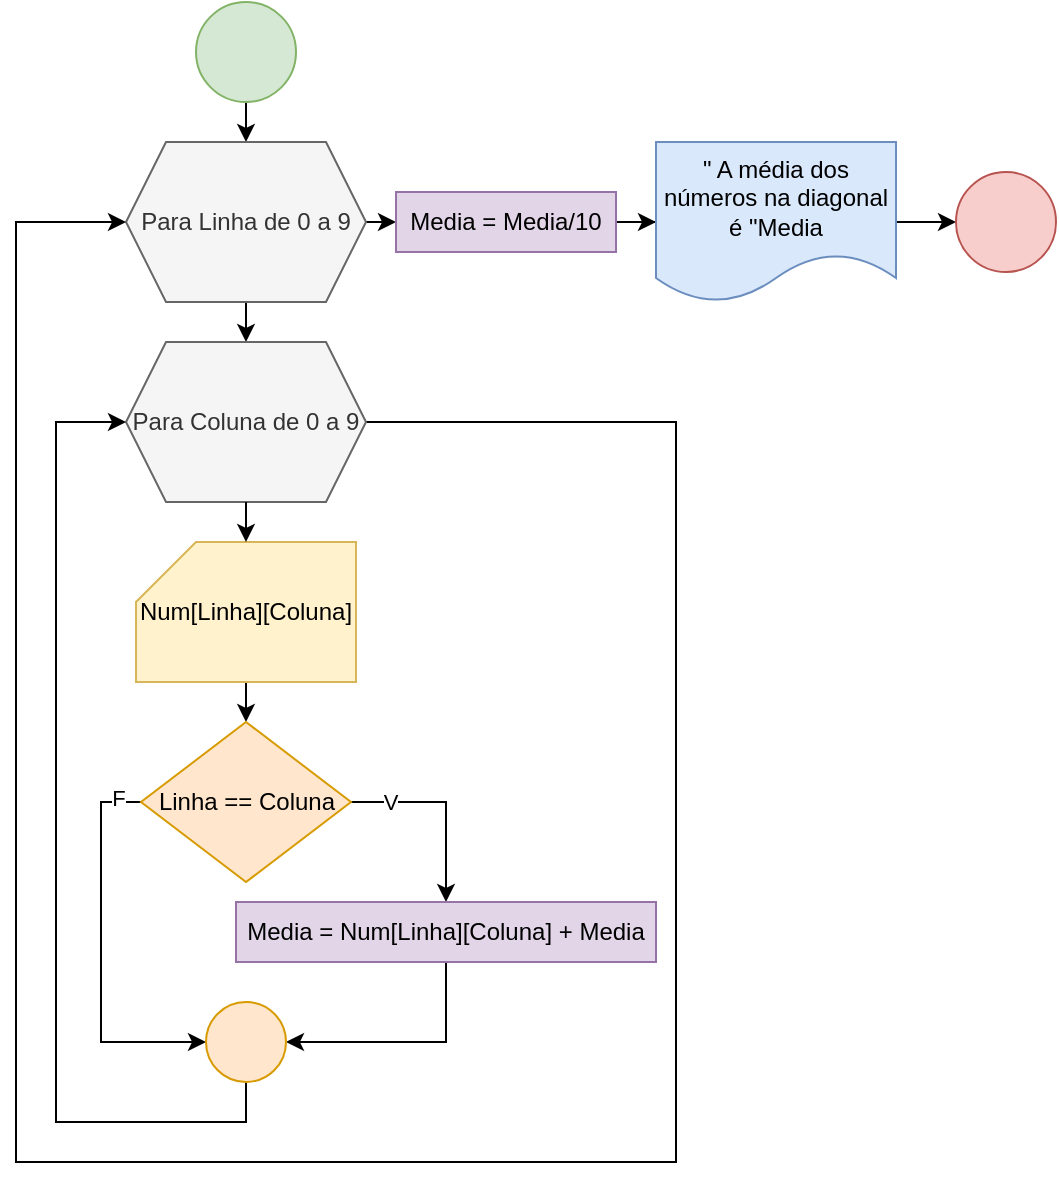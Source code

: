 <mxfile version="24.7.17">
  <diagram name="Página-1" id="-J29hBydkRmCnbDiWC_q">
    <mxGraphModel dx="1042" dy="565" grid="1" gridSize="10" guides="1" tooltips="1" connect="1" arrows="1" fold="1" page="1" pageScale="1" pageWidth="827" pageHeight="1169" math="0" shadow="0">
      <root>
        <mxCell id="0" />
        <mxCell id="1" parent="0" />
        <mxCell id="cUpWdKY2FXg7uycx74yj-3" style="edgeStyle=orthogonalEdgeStyle;rounded=0;orthogonalLoop=1;jettySize=auto;html=1;exitX=0.5;exitY=1;exitDx=0;exitDy=0;entryX=0.5;entryY=0;entryDx=0;entryDy=0;" edge="1" parent="1" source="cUpWdKY2FXg7uycx74yj-1" target="cUpWdKY2FXg7uycx74yj-2">
          <mxGeometry relative="1" as="geometry" />
        </mxCell>
        <mxCell id="cUpWdKY2FXg7uycx74yj-1" value="" style="ellipse;whiteSpace=wrap;html=1;aspect=fixed;fillColor=#d5e8d4;strokeColor=#82b366;" vertex="1" parent="1">
          <mxGeometry x="370" y="30" width="50" height="50" as="geometry" />
        </mxCell>
        <mxCell id="cUpWdKY2FXg7uycx74yj-6" style="edgeStyle=orthogonalEdgeStyle;rounded=0;orthogonalLoop=1;jettySize=auto;html=1;exitX=0.5;exitY=1;exitDx=0;exitDy=0;entryX=0.5;entryY=0;entryDx=0;entryDy=0;" edge="1" parent="1" source="cUpWdKY2FXg7uycx74yj-2" target="cUpWdKY2FXg7uycx74yj-5">
          <mxGeometry relative="1" as="geometry" />
        </mxCell>
        <mxCell id="cUpWdKY2FXg7uycx74yj-22" style="edgeStyle=orthogonalEdgeStyle;rounded=0;orthogonalLoop=1;jettySize=auto;html=1;exitX=1;exitY=0.5;exitDx=0;exitDy=0;entryX=0;entryY=0.5;entryDx=0;entryDy=0;" edge="1" parent="1" source="cUpWdKY2FXg7uycx74yj-2" target="cUpWdKY2FXg7uycx74yj-21">
          <mxGeometry relative="1" as="geometry" />
        </mxCell>
        <mxCell id="cUpWdKY2FXg7uycx74yj-2" value="Para Linha de 0 a 9" style="shape=hexagon;perimeter=hexagonPerimeter2;whiteSpace=wrap;html=1;fixedSize=1;fillColor=#f5f5f5;fontColor=#333333;strokeColor=#666666;" vertex="1" parent="1">
          <mxGeometry x="335" y="100" width="120" height="80" as="geometry" />
        </mxCell>
        <mxCell id="cUpWdKY2FXg7uycx74yj-11" style="edgeStyle=orthogonalEdgeStyle;rounded=0;orthogonalLoop=1;jettySize=auto;html=1;exitX=0.5;exitY=1;exitDx=0;exitDy=0;exitPerimeter=0;entryX=0.5;entryY=0;entryDx=0;entryDy=0;" edge="1" parent="1" source="cUpWdKY2FXg7uycx74yj-4" target="cUpWdKY2FXg7uycx74yj-10">
          <mxGeometry relative="1" as="geometry" />
        </mxCell>
        <mxCell id="cUpWdKY2FXg7uycx74yj-4" value="Num[Linha][Coluna]" style="shape=card;whiteSpace=wrap;html=1;fillColor=#fff2cc;strokeColor=#d6b656;" vertex="1" parent="1">
          <mxGeometry x="340" y="300" width="110" height="70" as="geometry" />
        </mxCell>
        <mxCell id="cUpWdKY2FXg7uycx74yj-20" style="edgeStyle=orthogonalEdgeStyle;rounded=0;orthogonalLoop=1;jettySize=auto;html=1;exitX=1;exitY=0.5;exitDx=0;exitDy=0;entryX=0;entryY=0.5;entryDx=0;entryDy=0;" edge="1" parent="1" source="cUpWdKY2FXg7uycx74yj-5" target="cUpWdKY2FXg7uycx74yj-2">
          <mxGeometry relative="1" as="geometry">
            <Array as="points">
              <mxPoint x="610" y="240" />
              <mxPoint x="610" y="610" />
              <mxPoint x="280" y="610" />
              <mxPoint x="280" y="140" />
            </Array>
          </mxGeometry>
        </mxCell>
        <mxCell id="cUpWdKY2FXg7uycx74yj-5" value="Para Coluna de 0 a 9" style="shape=hexagon;perimeter=hexagonPerimeter2;whiteSpace=wrap;html=1;fixedSize=1;fillColor=#f5f5f5;fontColor=#333333;strokeColor=#666666;" vertex="1" parent="1">
          <mxGeometry x="335" y="200" width="120" height="80" as="geometry" />
        </mxCell>
        <mxCell id="cUpWdKY2FXg7uycx74yj-7" style="edgeStyle=orthogonalEdgeStyle;rounded=0;orthogonalLoop=1;jettySize=auto;html=1;exitX=0.5;exitY=1;exitDx=0;exitDy=0;entryX=0.5;entryY=0;entryDx=0;entryDy=0;entryPerimeter=0;" edge="1" parent="1" source="cUpWdKY2FXg7uycx74yj-5" target="cUpWdKY2FXg7uycx74yj-4">
          <mxGeometry relative="1" as="geometry" />
        </mxCell>
        <mxCell id="cUpWdKY2FXg7uycx74yj-13" style="edgeStyle=orthogonalEdgeStyle;rounded=0;orthogonalLoop=1;jettySize=auto;html=1;exitX=1;exitY=0.5;exitDx=0;exitDy=0;" edge="1" parent="1" source="cUpWdKY2FXg7uycx74yj-10" target="cUpWdKY2FXg7uycx74yj-12">
          <mxGeometry relative="1" as="geometry" />
        </mxCell>
        <mxCell id="cUpWdKY2FXg7uycx74yj-14" value="V" style="edgeLabel;html=1;align=center;verticalAlign=middle;resizable=0;points=[];" vertex="1" connectable="0" parent="cUpWdKY2FXg7uycx74yj-13">
          <mxGeometry x="-0.604" relative="1" as="geometry">
            <mxPoint as="offset" />
          </mxGeometry>
        </mxCell>
        <mxCell id="cUpWdKY2FXg7uycx74yj-17" style="edgeStyle=orthogonalEdgeStyle;rounded=0;orthogonalLoop=1;jettySize=auto;html=1;exitX=0;exitY=0.5;exitDx=0;exitDy=0;entryX=0;entryY=0.5;entryDx=0;entryDy=0;" edge="1" parent="1" source="cUpWdKY2FXg7uycx74yj-10" target="cUpWdKY2FXg7uycx74yj-15">
          <mxGeometry relative="1" as="geometry" />
        </mxCell>
        <mxCell id="cUpWdKY2FXg7uycx74yj-18" value="F" style="edgeLabel;html=1;align=center;verticalAlign=middle;resizable=0;points=[];" vertex="1" connectable="0" parent="cUpWdKY2FXg7uycx74yj-17">
          <mxGeometry x="-0.878" y="-2" relative="1" as="geometry">
            <mxPoint as="offset" />
          </mxGeometry>
        </mxCell>
        <mxCell id="cUpWdKY2FXg7uycx74yj-10" value="Linha == Coluna" style="rhombus;whiteSpace=wrap;html=1;fillColor=#ffe6cc;strokeColor=#d79b00;" vertex="1" parent="1">
          <mxGeometry x="342.5" y="390" width="105" height="80" as="geometry" />
        </mxCell>
        <mxCell id="cUpWdKY2FXg7uycx74yj-16" style="edgeStyle=orthogonalEdgeStyle;rounded=0;orthogonalLoop=1;jettySize=auto;html=1;exitX=0.5;exitY=1;exitDx=0;exitDy=0;entryX=1;entryY=0.5;entryDx=0;entryDy=0;" edge="1" parent="1" source="cUpWdKY2FXg7uycx74yj-12" target="cUpWdKY2FXg7uycx74yj-15">
          <mxGeometry relative="1" as="geometry" />
        </mxCell>
        <mxCell id="cUpWdKY2FXg7uycx74yj-12" value="Media = Num[Linha][Coluna] + Media" style="rounded=0;whiteSpace=wrap;html=1;fillColor=#e1d5e7;strokeColor=#9673a6;" vertex="1" parent="1">
          <mxGeometry x="390" y="480" width="210" height="30" as="geometry" />
        </mxCell>
        <mxCell id="cUpWdKY2FXg7uycx74yj-19" style="edgeStyle=orthogonalEdgeStyle;rounded=0;orthogonalLoop=1;jettySize=auto;html=1;exitX=0.5;exitY=1;exitDx=0;exitDy=0;entryX=0;entryY=0.5;entryDx=0;entryDy=0;" edge="1" parent="1" source="cUpWdKY2FXg7uycx74yj-15" target="cUpWdKY2FXg7uycx74yj-5">
          <mxGeometry relative="1" as="geometry">
            <Array as="points">
              <mxPoint x="395" y="590" />
              <mxPoint x="300" y="590" />
              <mxPoint x="300" y="240" />
            </Array>
          </mxGeometry>
        </mxCell>
        <mxCell id="cUpWdKY2FXg7uycx74yj-15" value="" style="ellipse;whiteSpace=wrap;html=1;aspect=fixed;fillColor=#ffe6cc;strokeColor=#d79b00;" vertex="1" parent="1">
          <mxGeometry x="375" y="530" width="40" height="40" as="geometry" />
        </mxCell>
        <mxCell id="cUpWdKY2FXg7uycx74yj-24" style="edgeStyle=orthogonalEdgeStyle;rounded=0;orthogonalLoop=1;jettySize=auto;html=1;exitX=1;exitY=0.5;exitDx=0;exitDy=0;" edge="1" parent="1" source="cUpWdKY2FXg7uycx74yj-21" target="cUpWdKY2FXg7uycx74yj-23">
          <mxGeometry relative="1" as="geometry" />
        </mxCell>
        <mxCell id="cUpWdKY2FXg7uycx74yj-21" value="Media = Media/10" style="rounded=0;whiteSpace=wrap;html=1;fillColor=#e1d5e7;strokeColor=#9673a6;" vertex="1" parent="1">
          <mxGeometry x="470" y="125" width="110" height="30" as="geometry" />
        </mxCell>
        <mxCell id="cUpWdKY2FXg7uycx74yj-26" style="edgeStyle=orthogonalEdgeStyle;rounded=0;orthogonalLoop=1;jettySize=auto;html=1;exitX=1;exitY=0.5;exitDx=0;exitDy=0;entryX=0;entryY=0.5;entryDx=0;entryDy=0;" edge="1" parent="1" source="cUpWdKY2FXg7uycx74yj-23" target="cUpWdKY2FXg7uycx74yj-25">
          <mxGeometry relative="1" as="geometry" />
        </mxCell>
        <mxCell id="cUpWdKY2FXg7uycx74yj-23" value="&quot; A média dos números na diagonal é &quot;Media" style="shape=document;whiteSpace=wrap;html=1;boundedLbl=1;fillColor=#dae8fc;strokeColor=#6c8ebf;" vertex="1" parent="1">
          <mxGeometry x="600" y="100" width="120" height="80" as="geometry" />
        </mxCell>
        <mxCell id="cUpWdKY2FXg7uycx74yj-25" value="" style="ellipse;whiteSpace=wrap;html=1;aspect=fixed;fillColor=#f8cecc;strokeColor=#b85450;" vertex="1" parent="1">
          <mxGeometry x="750" y="115" width="50" height="50" as="geometry" />
        </mxCell>
      </root>
    </mxGraphModel>
  </diagram>
</mxfile>
